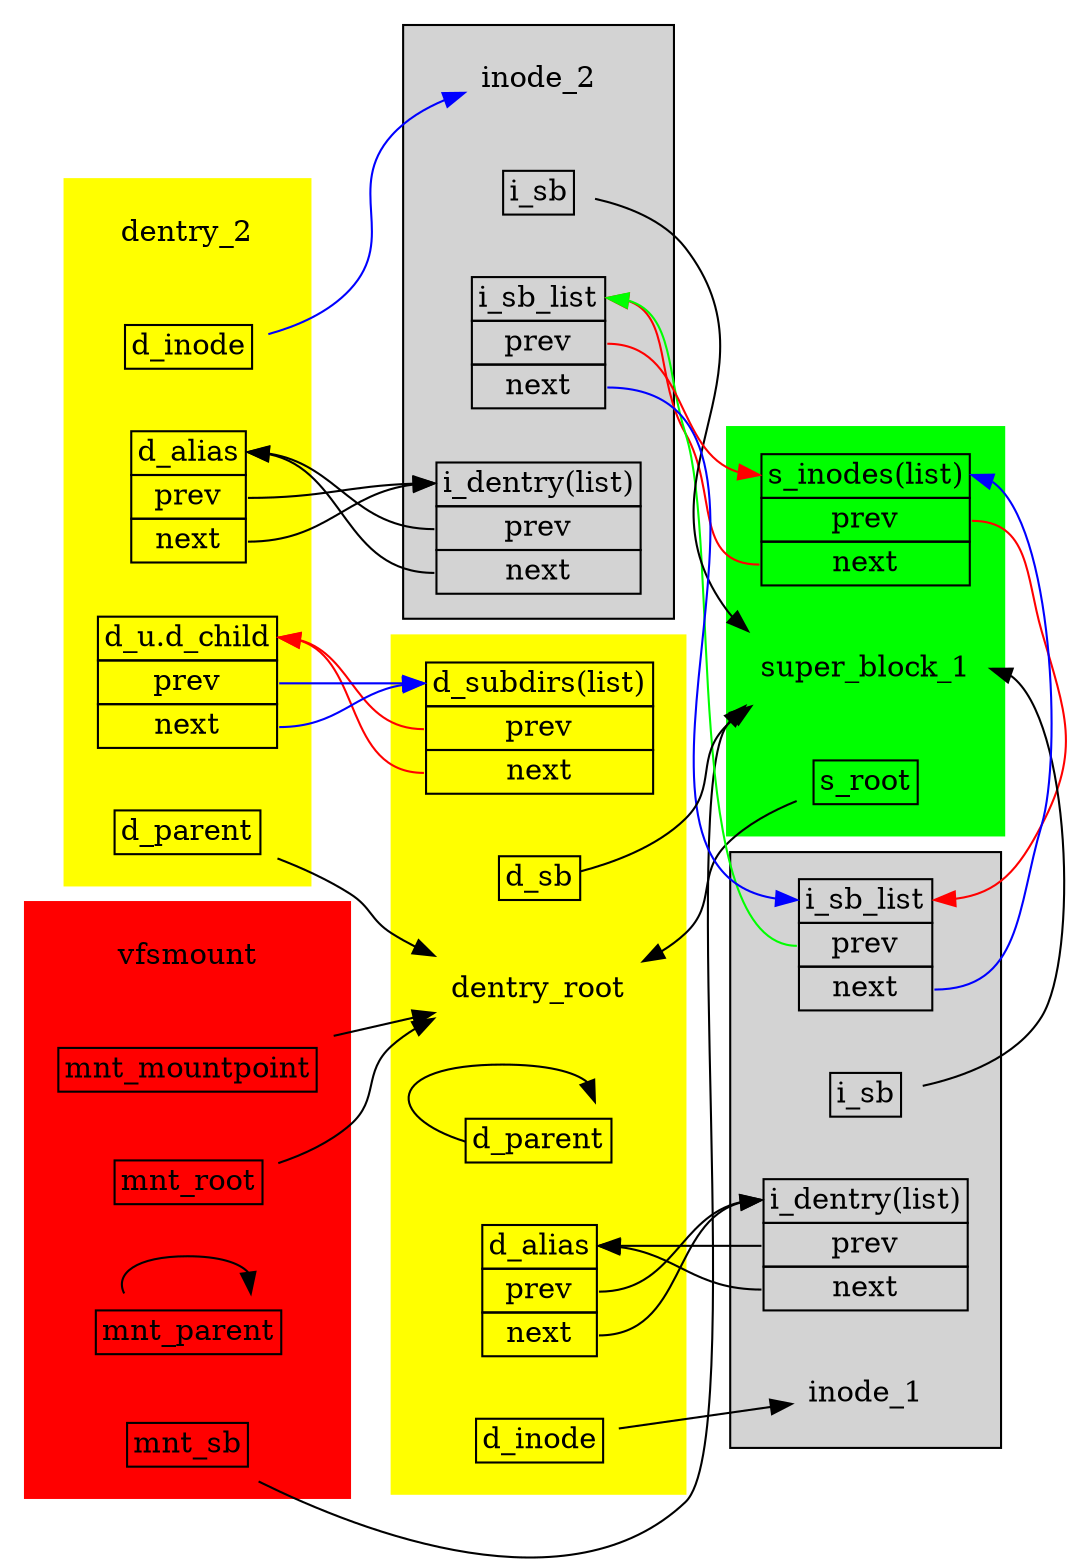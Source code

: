 digraph circle{
    node [shape=plaintext]
    rankdir = LR

    subgraph cluster_vfsmount1 {
        style=filled;
        color=red;

        "vfsmount_1" [
            label= "vfsmount"
        ]; 
        "mnt_sb_1" [
            label=< 
            <TABLE BORDER="0" CELLBORDER="1" CELLSPACING="0">
                <TR>
                    <TD PORT="name">mnt_sb</TD>
                </TR>
            </TABLE>>
        ];
        "mnt_root_1" [
            label=< 
            <TABLE BORDER="0" CELLBORDER="1" CELLSPACING="0">
                <TR>
                    <TD PORT="name">mnt_root</TD>
                </TR>
            </TABLE>>
        ];
        "mnt_parent_1" [
            label=< 
            <TABLE BORDER="0" CELLBORDER="1" CELLSPACING="0">
                <TR>
                    <TD PORT="name">mnt_parent</TD>
                </TR>
            </TABLE>>
        ];
        "mnt_mountpoint_1" [
            label=< 
            <TABLE BORDER="0" CELLBORDER="1" CELLSPACING="0">
                <TR>
                    <TD PORT="name">mnt_mountpoint</TD>
                </TR>
            </TABLE>>
        ];
    }
    subgraph cluster_sb1 {
        style=filled;
        color=green;

        "super_block_1" [
            label= "super_block_1"
        ]; 

         "s_inodes_1" [
            label=< 
            <TABLE BORDER="0" CELLBORDER="1" CELLSPACING="0">
                <TR>
                    <TD PORT="name">s_inodes(list)</TD>
                </TR>
                <TR>
                    <TD PORT="prev">prev</TD>
                </TR>
                <TR>
                    <TD PORT="next">next</TD>
                </TR>
            </TABLE>>
        ];
        "s_root_1" [
            label=< 
            <TABLE BORDER="0" CELLBORDER="1" CELLSPACING="0">
                <TR>
                    <TD PORT="name">s_root</TD>
                </TR>
            </TABLE>>
        ];

    }

    subgraph cluster_inode1 {
        style=filled;



         "i_sb_1" [
            label=< 
            <TABLE BORDER="0" CELLBORDER="1" CELLSPACING="0">
                <TR>
                    <TD PORT="name">i_sb</TD>
                </TR>
            </TABLE>>
        ];

        "i_sb_list_1" [
            label=< 
            <TABLE BORDER="0" CELLBORDER="1" CELLSPACING="0">
                <TR>
                    <TD PORT="name">i_sb_list</TD>
                </TR>
                <TR>
                    <TD PORT="prev">prev</TD>
                </TR>
                <TR>
                    <TD PORT="next">next</TD>
                </TR>
            </TABLE>>
        ];


        "i_dentry_1" [
            label=< 
            <TABLE BORDER="0" CELLBORDER="1" CELLSPACING="0">
                <TR>
                    <TD PORT="name">i_dentry(list)</TD>
                </TR>
                <TR>
                    <TD PORT="prev">prev</TD>
                </TR>
                <TR>
                    <TD PORT="next">next</TD>
                </TR>
            </TABLE>>
        ];
        "inode_1" [
            label= "inode_1"
        ]; 
    }

    subgraph cluster_inode2 {
        style=filled;


        "inode_2" [
            label= "inode_2"
        ]; 
         "i_sb_2" [
            label=< 
            <TABLE BORDER="0" CELLBORDER="1" CELLSPACING="0">
                <TR>
                    <TD PORT="name">i_sb</TD>
                </TR>
            </TABLE>>
        ];
        "i_sb_list_2" [
            label=< 
            <TABLE BORDER="0" CELLBORDER="1" CELLSPACING="0">
                <TR>
                    <TD PORT="name">i_sb_list</TD>
                </TR>
                <TR>
                    <TD PORT="prev">prev</TD>
                </TR>
                <TR>
                    <TD PORT="next">next</TD>
                </TR>
            </TABLE>>
        ];
        "i_dentry_2" [
            label=< 
            <TABLE BORDER="0" CELLBORDER="1" CELLSPACING="0">
                <TR>
                    <TD PORT="name">i_dentry(list)</TD>
                </TR>
                <TR>
                    <TD PORT="prev">prev</TD>
                </TR>
                <TR>
                    <TD PORT="next">next</TD>
                </TR>
            </TABLE>>
        ];
    }

    subgraph cluster_dentry1 {
        style=filled;
        color=yellow;

        "dentry_1" [
            label= "dentry_root"
        ]; 

         "d_sb_1" [
            label=< 
            <TABLE BORDER="0" CELLBORDER="1" CELLSPACING="0">
                <TR>
                    <TD PORT="name">d_sb</TD>
                </TR>
            </TABLE>>
        ];
        "d_inode_1" [
            label=< 
            <TABLE BORDER="0" CELLBORDER="1" CELLSPACING="0">
                <TR>
                    <TD PORT="name">d_inode</TD>
                </TR>
            </TABLE>>
        ];
        "d_parent_1" [
            label=< 
            <TABLE BORDER="0" CELLBORDER="1" CELLSPACING="0">
                <TR>
                    <TD PORT="name">d_parent</TD>
                </TR>
            </TABLE>>
        ];
        "d_alias_1" [
            label=< 
            <TABLE BORDER="0" CELLBORDER="1" CELLSPACING="0">
                <TR>
                    <TD PORT="name">d_alias</TD>
                </TR>
                <TR>
                    <TD PORT="prev">prev</TD>
                </TR>
                <TR>
                    <TD PORT="next">next</TD>
                </TR>
            </TABLE>>
        ];
        "d_subdirs_1" [
            label=< 
            <TABLE BORDER="0" CELLBORDER="1" CELLSPACING="0">
                <TR>
                    <TD PORT="name">d_subdirs(list)</TD>
                </TR>
                <TR>
                    <TD PORT="prev">prev</TD>
                </TR>
                <TR>
                    <TD PORT="next">next</TD>
                </TR>
            </TABLE>>
        ];
    }
    subgraph cluster_dentry2 {
        style=filled;
        color=yellow;

        "dentry_2" [
            label= "dentry_2"
        ]; 
        "d_u_d_child_2" [
            label=< 
            <TABLE BORDER="0" CELLBORDER="1" CELLSPACING="0">
                <TR>
                    <TD PORT="name">d_u.d_child</TD>
                </TR>
                <TR>
                    <TD PORT="prev">prev</TD>
                </TR>
                <TR>
                    <TD PORT="next">next</TD>
                </TR>
            </TABLE>>
        ];
        "d_alias_2" [
            label=< 
            <TABLE BORDER="0" CELLBORDER="1" CELLSPACING="0">
                <TR>
                    <TD PORT="name">d_alias</TD>
                </TR>
                <TR>
                    <TD PORT="prev">prev</TD>
                </TR>
                <TR>
                    <TD PORT="next">next</TD>
                </TR>
            </TABLE>>
        ];
        "d_inode_2" [
            label=< 
            <TABLE BORDER="0" CELLBORDER="1" CELLSPACING="0">
                <TR>
                    <TD PORT="name">d_inode</TD>
                </TR>
            </TABLE>>
        ];
        "d_parent_2" [
            label=< 
            <TABLE BORDER="0" CELLBORDER="1" CELLSPACING="0">
                <TR>
                    <TD PORT="name">d_parent</TD>
                </TR>
            </TABLE>>
        ];
    }

    i_sb_1:i_sb:e -> super_block_1:e
    i_sb_2:i_sb -> super_block_1
    s_inodes_1:prev:e -> i_sb_list_1:name:e [color=red]
    i_sb_list_1:next:e -> s_inodes_1:name:e [color=blue]
    d_sb_1:name -> super_block_1
    d_parent_1:name:w -> d_parent_1

    i_dentry_1:prev -> d_alias_1:name
    i_dentry_1:next -> d_alias_1:name
    d_alias_1:prev -> i_dentry_1:name
    d_alias_1:next -> i_dentry_1:name

    d_subdirs_1:prev -> d_u_d_child_2:name [color=red]
    d_subdirs_1:next -> d_u_d_child_2:name [color=red]
    d_u_d_child_2:prev -> d_subdirs_1:name [color=blue]
    d_u_d_child_2:next -> d_subdirs_1:name [color=blue]

    d_inode_1 -> inode_1
    d_inode_2 -> inode_2     [color=blue]

    i_sb_list_1:prev -> i_sb_list_2:name [color=green]
    i_sb_list_2:next -> i_sb_list_1:name [color=blue]
    i_sb_list_2:prev -> s_inodes_1:name [color=red]
    s_inodes_1:next -> i_sb_list_2:name [color=red]


    i_dentry_2:prev -> d_alias_2:name
    i_dentry_2:next -> d_alias_2:name
    d_alias_2:prev -> i_dentry_2:name
    d_alias_2:next -> i_dentry_2:name

    d_parent_2 -> dentry_1
    s_root_1 -> dentry_1

    mnt_sb_1 -> super_block_1:name
    mnt_root_1 -> dentry_1:name
    mnt_mountpoint_1 -> dentry_1:name
    mnt_parent_1 -> mnt_parent_1
}